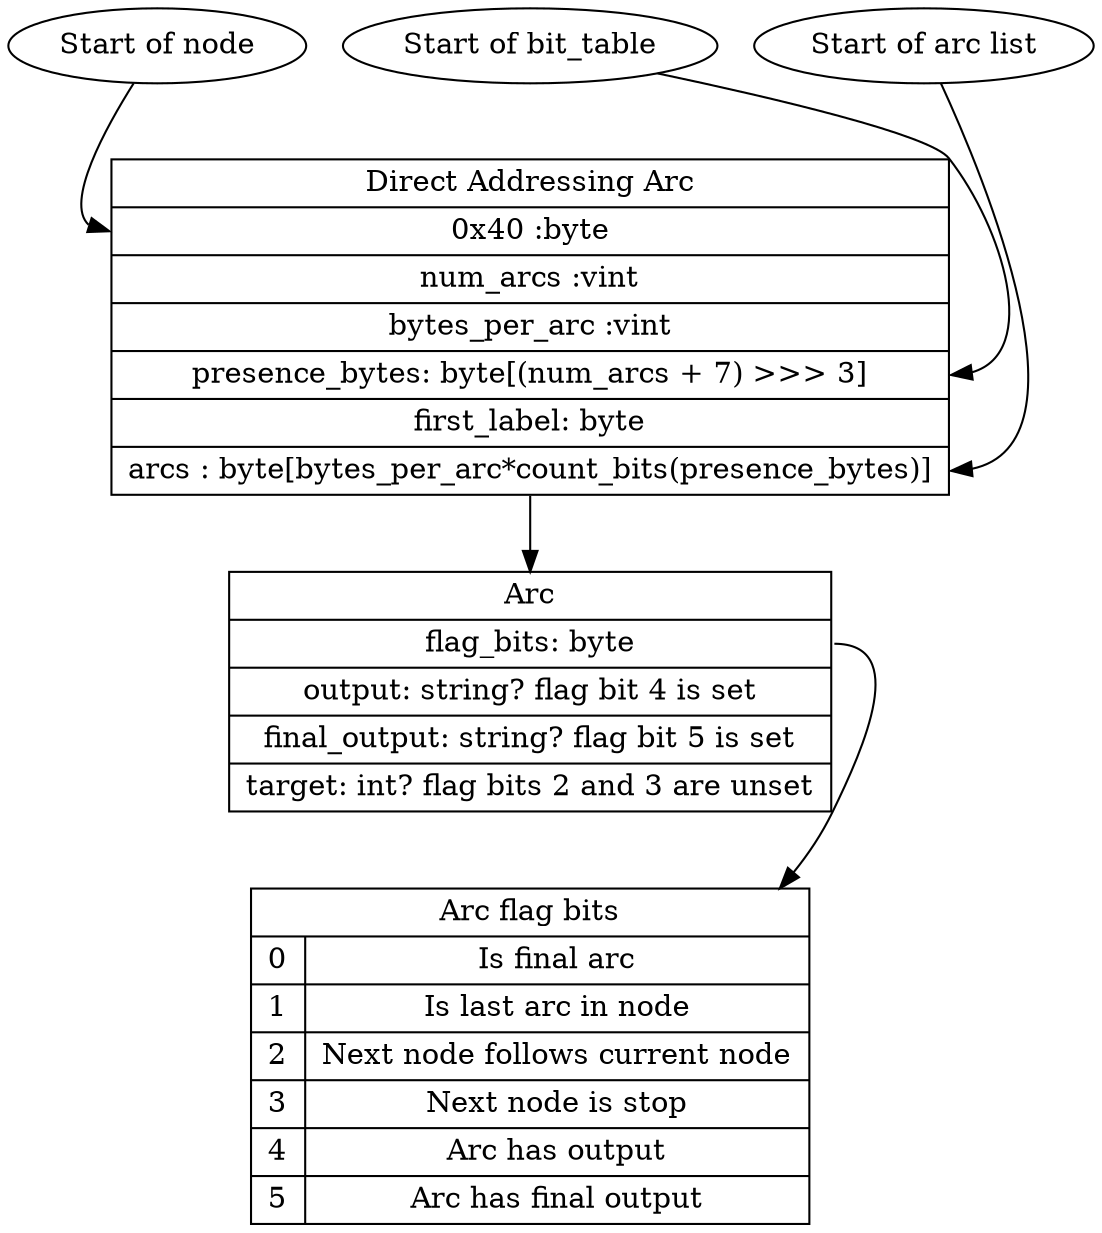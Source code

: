 digraph G {
  start_of_node [
    label = "Start of node"
  ]

  bit_table_start [
    label = "Start of bit_table"
  ]

  pos_arc_start [
    label = "Start of arc list"
  ]

  direct_addressing_arc [
    label = "{Direct Addressing Arc | <f0>0x40 :byte|num_arcs :vint|bytes_per_arc :vint| <f1>presence_bytes: byte[(num_arcs + 7) \>\>\> 3] | first_label: byte | <f2> arcs : byte[bytes_per_arc*count_bits(presence_bytes)]}"
    shape = "record"
  ]

  start_of_node -> direct_addressing_arc:f0

  bit_table_start -> direct_addressing_arc:f1

  pos_arc_start -> direct_addressing_arc:f2

  direct_addressing_arc:f2 -> arc

  arc [
    label = "{Arc|<f0>flag_bits: byte| output: string? flag bit 4 is set | final_output: string? flag bit 5 is set|target: int? flag bits 2 and 3 are unset}"
    shape = "record"
  ]

  arc_flag_bits [
    label = "{Arc flag bits|{ {0 | 1 | 2 | 3 | 4 | 5}| {Is final arc | Is last arc in node | Next node follows current node | Next node is stop | Arc has output | Arc has final output }}}"
    shape="record"
  ]

  arc:f0 -> arc_flag_bits
}